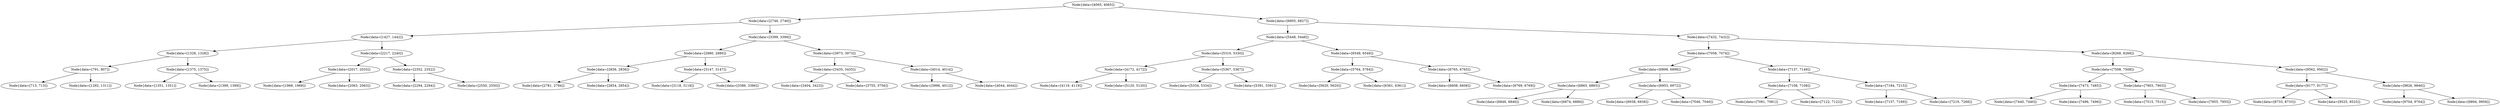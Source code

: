 digraph G{
776105426 [label="Node{data=[4065, 4065]}"]
776105426 -> 437255067
437255067 [label="Node{data=[2746, 2746]}"]
437255067 -> 1740687627
1740687627 [label="Node{data=[1427, 1442]}"]
1740687627 -> 139762783
139762783 [label="Node{data=[1328, 1328]}"]
139762783 -> 893734010
893734010 [label="Node{data=[791, 807]}"]
893734010 -> 1358150250
1358150250 [label="Node{data=[713, 713]}"]
893734010 -> 832219630
832219630 [label="Node{data=[1292, 1311]}"]
139762783 -> 494956006
494956006 [label="Node{data=[1375, 1375]}"]
494956006 -> 45733040
45733040 [label="Node{data=[1351, 1351]}"]
494956006 -> 1330912871
1330912871 [label="Node{data=[1399, 1399]}"]
1740687627 -> 736431034
736431034 [label="Node{data=[2217, 2240]}"]
736431034 -> 890547325
890547325 [label="Node{data=[2017, 2033]}"]
890547325 -> 2042950203
2042950203 [label="Node{data=[1968, 1968]}"]
890547325 -> 369916994
369916994 [label="Node{data=[2063, 2063]}"]
736431034 -> 355933666
355933666 [label="Node{data=[2352, 2352]}"]
355933666 -> 89144445
89144445 [label="Node{data=[2294, 2294]}"]
355933666 -> 1532711878
1532711878 [label="Node{data=[2550, 2550]}"]
437255067 -> 784386691
784386691 [label="Node{data=[3399, 3399]}"]
784386691 -> 53807796
53807796 [label="Node{data=[2880, 2880]}"]
53807796 -> 125992315
125992315 [label="Node{data=[2836, 2836]}"]
125992315 -> 105302830
105302830 [label="Node{data=[2781, 2794]}"]
125992315 -> 779787703
779787703 [label="Node{data=[2854, 2854]}"]
53807796 -> 87118438
87118438 [label="Node{data=[3147, 3147]}"]
87118438 -> 298622494
298622494 [label="Node{data=[3118, 3118]}"]
87118438 -> 560146610
560146610 [label="Node{data=[3386, 3386]}"]
784386691 -> 1527684620
1527684620 [label="Node{data=[3973, 3973]}"]
1527684620 -> 1411597673
1411597673 [label="Node{data=[3435, 3435]}"]
1411597673 -> 568991133
568991133 [label="Node{data=[3404, 3423]}"]
1411597673 -> 435460010
435460010 [label="Node{data=[3755, 3756]}"]
1527684620 -> 916816998
916816998 [label="Node{data=[4014, 4014]}"]
916816998 -> 2028177366
2028177366 [label="Node{data=[3996, 4012]}"]
916816998 -> 152337314
152337314 [label="Node{data=[4044, 4044]}"]
776105426 -> 878765293
878765293 [label="Node{data=[6805, 6827]}"]
878765293 -> 788316339
788316339 [label="Node{data=[5448, 5448]}"]
788316339 -> 1246052237
1246052237 [label="Node{data=[5310, 5330]}"]
1246052237 -> 1621525516
1621525516 [label="Node{data=[4172, 4172]}"]
1621525516 -> 1397904249
1397904249 [label="Node{data=[4119, 4119]}"]
1621525516 -> 467925240
467925240 [label="Node{data=[5120, 5120]}"]
1246052237 -> 2025395550
2025395550 [label="Node{data=[5367, 5367]}"]
2025395550 -> 753625249
753625249 [label="Node{data=[5334, 5334]}"]
2025395550 -> 1843609566
1843609566 [label="Node{data=[5391, 5391]}"]
788316339 -> 1774403234
1774403234 [label="Node{data=[6549, 6549]}"]
1774403234 -> 1507906849
1507906849 [label="Node{data=[5764, 5764]}"]
1507906849 -> 775487708
775487708 [label="Node{data=[5620, 5620]}"]
1507906849 -> 1523631882
1523631882 [label="Node{data=[6361, 6361]}"]
1774403234 -> 706139356
706139356 [label="Node{data=[6765, 6765]}"]
706139356 -> 1971344738
1971344738 [label="Node{data=[6608, 6608]}"]
706139356 -> 333022446
333022446 [label="Node{data=[6769, 6769]}"]
878765293 -> 1340995848
1340995848 [label="Node{data=[7432, 7432]}"]
1340995848 -> 1396794397
1396794397 [label="Node{data=[7058, 7074]}"]
1396794397 -> 605884498
605884498 [label="Node{data=[6898, 6898]}"]
605884498 -> 2067533515
2067533515 [label="Node{data=[6865, 6865]}"]
2067533515 -> 1538891037
1538891037 [label="Node{data=[6846, 6846]}"]
2067533515 -> 50359291
50359291 [label="Node{data=[6874, 6889]}"]
605884498 -> 1339257929
1339257929 [label="Node{data=[6953, 6972]}"]
1339257929 -> 1409442094
1409442094 [label="Node{data=[6938, 6938]}"]
1339257929 -> 1128554438
1128554438 [label="Node{data=[7046, 7046]}"]
1396794397 -> 1125886950
1125886950 [label="Node{data=[7137, 7149]}"]
1125886950 -> 398393072
398393072 [label="Node{data=[7108, 7108]}"]
398393072 -> 1349707320
1349707320 [label="Node{data=[7081, 7081]}"]
398393072 -> 824781215
824781215 [label="Node{data=[7122, 7122]}"]
1125886950 -> 796127431
796127431 [label="Node{data=[7184, 7215]}"]
796127431 -> 1339736743
1339736743 [label="Node{data=[7157, 7169]}"]
796127431 -> 148815426
148815426 [label="Node{data=[7219, 7268]}"]
1340995848 -> 1891834647
1891834647 [label="Node{data=[8268, 8268]}"]
1891834647 -> 1082537984
1082537984 [label="Node{data=[7508, 7508]}"]
1082537984 -> 1498416461
1498416461 [label="Node{data=[7473, 7485]}"]
1498416461 -> 604081291
604081291 [label="Node{data=[7440, 7440]}"]
1498416461 -> 1290940607
1290940607 [label="Node{data=[7496, 7496]}"]
1082537984 -> 1036343065
1036343065 [label="Node{data=[7903, 7903]}"]
1036343065 -> 1684428673
1684428673 [label="Node{data=[7515, 7515]}"]
1036343065 -> 1277946450
1277946450 [label="Node{data=[7955, 7955]}"]
1891834647 -> 285301920
285301920 [label="Node{data=[9562, 9562]}"]
285301920 -> 116112390
116112390 [label="Node{data=[9177, 9177]}"]
116112390 -> 1348937989
1348937989 [label="Node{data=[8733, 8733]}"]
116112390 -> 1124937761
1124937761 [label="Node{data=[9525, 9525]}"]
285301920 -> 1492291772
1492291772 [label="Node{data=[9826, 9846]}"]
1492291772 -> 52562984
52562984 [label="Node{data=[9704, 9704]}"]
1492291772 -> 1793335880
1793335880 [label="Node{data=[9894, 9958]}"]
}